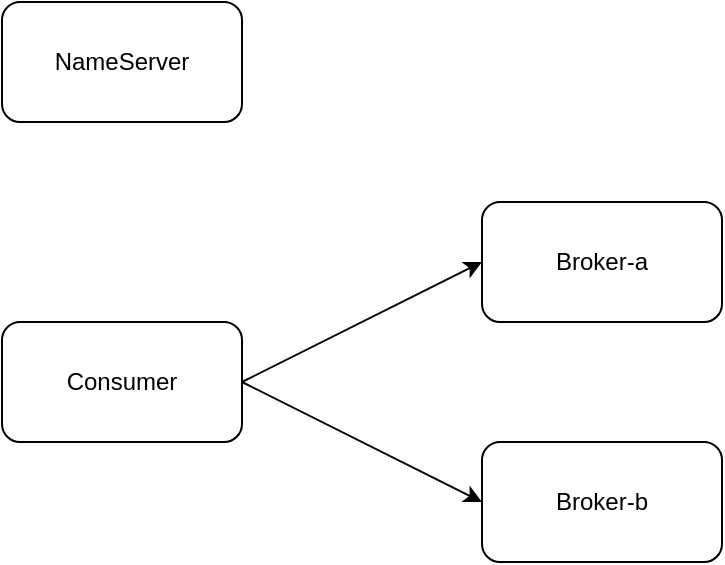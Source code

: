 <mxfile version="14.6.6" type="github">
  <diagram id="rvVVwVOX1Zpa5Sj0h-Zx" name="Page-1">
    <mxGraphModel dx="946" dy="536" grid="1" gridSize="10" guides="1" tooltips="1" connect="1" arrows="1" fold="1" page="1" pageScale="1" pageWidth="827" pageHeight="1169" math="0" shadow="0">
      <root>
        <mxCell id="0" />
        <mxCell id="1" parent="0" />
        <mxCell id="-b-owG68avB0_USEyX34-2" value="NameServer" style="rounded=1;whiteSpace=wrap;html=1;" vertex="1" parent="1">
          <mxGeometry x="70" y="150" width="120" height="60" as="geometry" />
        </mxCell>
        <mxCell id="-b-owG68avB0_USEyX34-6" style="rounded=0;orthogonalLoop=1;jettySize=auto;html=1;exitX=1;exitY=0.5;exitDx=0;exitDy=0;entryX=0;entryY=0.5;entryDx=0;entryDy=0;" edge="1" parent="1" source="-b-owG68avB0_USEyX34-3" target="-b-owG68avB0_USEyX34-4">
          <mxGeometry relative="1" as="geometry" />
        </mxCell>
        <mxCell id="-b-owG68avB0_USEyX34-7" style="rounded=0;orthogonalLoop=1;jettySize=auto;html=1;exitX=1;exitY=0.5;exitDx=0;exitDy=0;entryX=0;entryY=0.5;entryDx=0;entryDy=0;" edge="1" parent="1" source="-b-owG68avB0_USEyX34-3" target="-b-owG68avB0_USEyX34-5">
          <mxGeometry relative="1" as="geometry" />
        </mxCell>
        <mxCell id="-b-owG68avB0_USEyX34-3" value="Consumer" style="rounded=1;whiteSpace=wrap;html=1;" vertex="1" parent="1">
          <mxGeometry x="70" y="310" width="120" height="60" as="geometry" />
        </mxCell>
        <mxCell id="-b-owG68avB0_USEyX34-4" value="Broker-a" style="rounded=1;whiteSpace=wrap;html=1;" vertex="1" parent="1">
          <mxGeometry x="310" y="250" width="120" height="60" as="geometry" />
        </mxCell>
        <mxCell id="-b-owG68avB0_USEyX34-5" value="Broker-b" style="rounded=1;whiteSpace=wrap;html=1;" vertex="1" parent="1">
          <mxGeometry x="310" y="370" width="120" height="60" as="geometry" />
        </mxCell>
      </root>
    </mxGraphModel>
  </diagram>
</mxfile>
